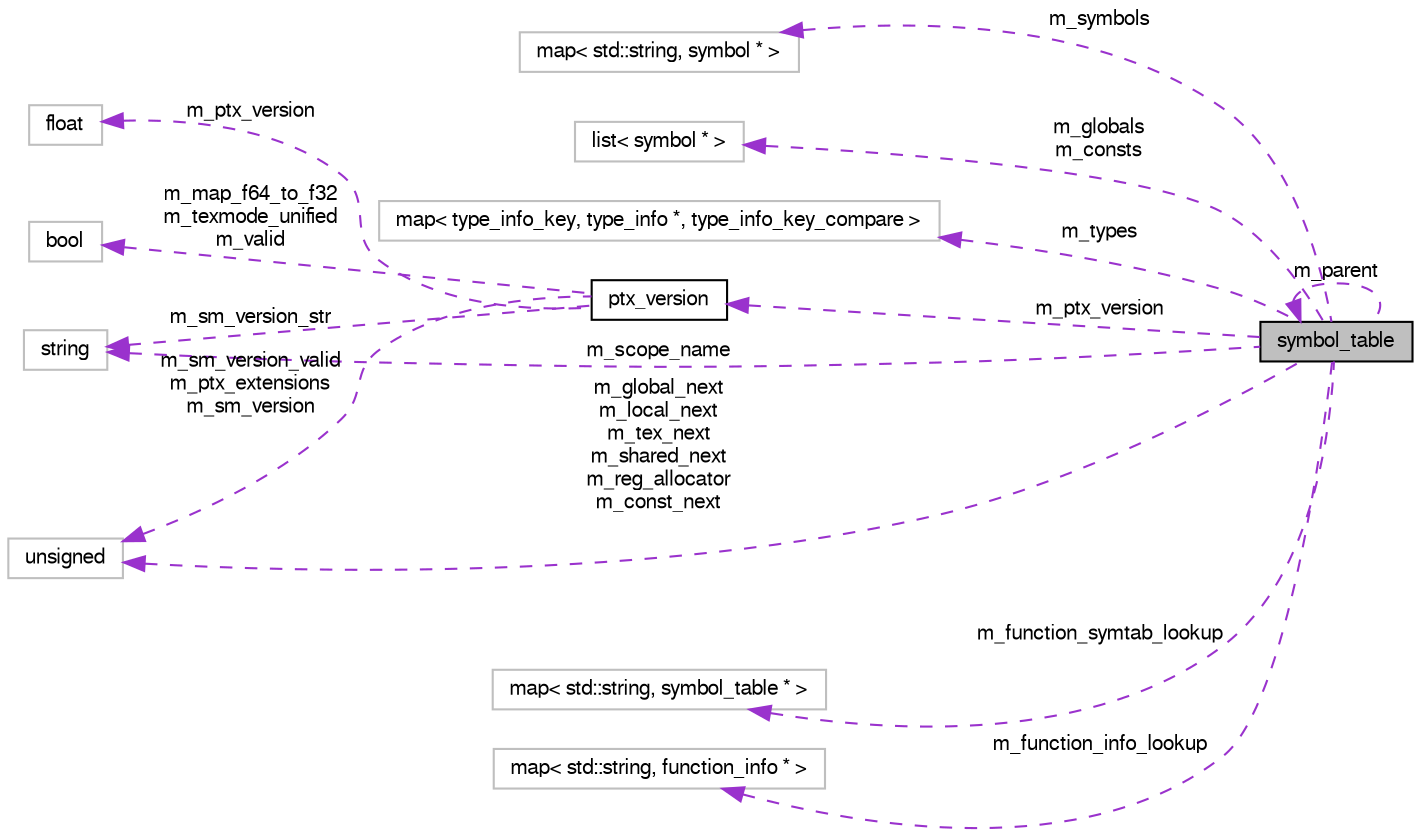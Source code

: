 digraph G
{
  bgcolor="transparent";
  edge [fontname="FreeSans",fontsize="10",labelfontname="FreeSans",labelfontsize="10"];
  node [fontname="FreeSans",fontsize="10",shape=record];
  rankdir=LR;
  Node1 [label="symbol_table",height=0.2,width=0.4,color="black", fillcolor="grey75", style="filled" fontcolor="black"];
  Node2 -> Node1 [dir=back,color="darkorchid3",fontsize="10",style="dashed",label="m_symbols",fontname="FreeSans"];
  Node2 [label="map\< std::string, symbol * \>",height=0.2,width=0.4,color="grey75"];
  Node1 -> Node1 [dir=back,color="darkorchid3",fontsize="10",style="dashed",label="m_parent",fontname="FreeSans"];
  Node3 -> Node1 [dir=back,color="darkorchid3",fontsize="10",style="dashed",label="m_globals\nm_consts",fontname="FreeSans"];
  Node3 [label="list\< symbol * \>",height=0.2,width=0.4,color="grey75"];
  Node4 -> Node1 [dir=back,color="darkorchid3",fontsize="10",style="dashed",label="m_types",fontname="FreeSans"];
  Node4 [label="map\< type_info_key, type_info *, type_info_key_compare \>",height=0.2,width=0.4,color="grey75"];
  Node5 -> Node1 [dir=back,color="darkorchid3",fontsize="10",style="dashed",label="m_ptx_version",fontname="FreeSans"];
  Node5 [label="ptx_version",height=0.2,width=0.4,color="black",URL="$classptx__version.html"];
  Node6 -> Node5 [dir=back,color="darkorchid3",fontsize="10",style="dashed",label="m_ptx_version",fontname="FreeSans"];
  Node6 [label="float",height=0.2,width=0.4,color="grey75"];
  Node7 -> Node5 [dir=back,color="darkorchid3",fontsize="10",style="dashed",label="m_sm_version_str",fontname="FreeSans"];
  Node7 [label="string",height=0.2,width=0.4,color="grey75"];
  Node8 -> Node5 [dir=back,color="darkorchid3",fontsize="10",style="dashed",label="m_map_f64_to_f32\nm_texmode_unified\nm_valid",fontname="FreeSans"];
  Node8 [label="bool",height=0.2,width=0.4,color="grey75"];
  Node9 -> Node5 [dir=back,color="darkorchid3",fontsize="10",style="dashed",label="m_sm_version_valid\nm_ptx_extensions\nm_sm_version",fontname="FreeSans"];
  Node9 [label="unsigned",height=0.2,width=0.4,color="grey75"];
  Node7 -> Node1 [dir=back,color="darkorchid3",fontsize="10",style="dashed",label="m_scope_name",fontname="FreeSans"];
  Node10 -> Node1 [dir=back,color="darkorchid3",fontsize="10",style="dashed",label="m_function_symtab_lookup",fontname="FreeSans"];
  Node10 [label="map\< std::string, symbol_table * \>",height=0.2,width=0.4,color="grey75"];
  Node11 -> Node1 [dir=back,color="darkorchid3",fontsize="10",style="dashed",label="m_function_info_lookup",fontname="FreeSans"];
  Node11 [label="map\< std::string, function_info * \>",height=0.2,width=0.4,color="grey75"];
  Node9 -> Node1 [dir=back,color="darkorchid3",fontsize="10",style="dashed",label="m_global_next\nm_local_next\nm_tex_next\nm_shared_next\nm_reg_allocator\nm_const_next",fontname="FreeSans"];
}
